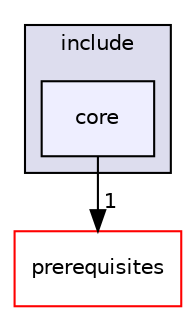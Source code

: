 digraph "include/core" {
  compound=true
  node [ fontsize="10", fontname="Helvetica"];
  edge [ labelfontsize="10", labelfontname="Helvetica"];
  subgraph clusterdir_d44c64559bbebec7f509842c48db8b23 {
    graph [ bgcolor="#ddddee", pencolor="black", label="include" fontname="Helvetica", fontsize="10", URL="dir_d44c64559bbebec7f509842c48db8b23.html"]
  dir_3d69f64eaf81436fe2b22361382717e5 [shape=box, label="core", style="filled", fillcolor="#eeeeff", pencolor="black", URL="dir_3d69f64eaf81436fe2b22361382717e5.html"];
  }
  dir_0dc8670ce003965ad6657bffb381fe41 [shape=box label="prerequisites" fillcolor="white" style="filled" color="red" URL="dir_0dc8670ce003965ad6657bffb381fe41.html"];
  dir_3d69f64eaf81436fe2b22361382717e5->dir_0dc8670ce003965ad6657bffb381fe41 [headlabel="1", labeldistance=1.5 headhref="dir_000042_000005.html"];
}
